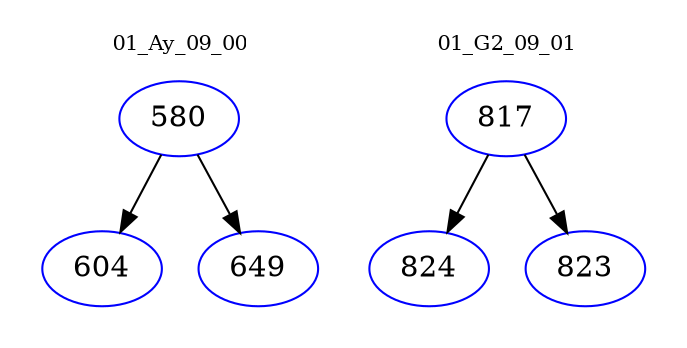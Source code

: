 digraph{
subgraph cluster_0 {
color = white
label = "01_Ay_09_00";
fontsize=10;
T0_580 [label="580", color="blue"]
T0_580 -> T0_604 [color="black"]
T0_604 [label="604", color="blue"]
T0_580 -> T0_649 [color="black"]
T0_649 [label="649", color="blue"]
}
subgraph cluster_1 {
color = white
label = "01_G2_09_01";
fontsize=10;
T1_817 [label="817", color="blue"]
T1_817 -> T1_824 [color="black"]
T1_824 [label="824", color="blue"]
T1_817 -> T1_823 [color="black"]
T1_823 [label="823", color="blue"]
}
}
